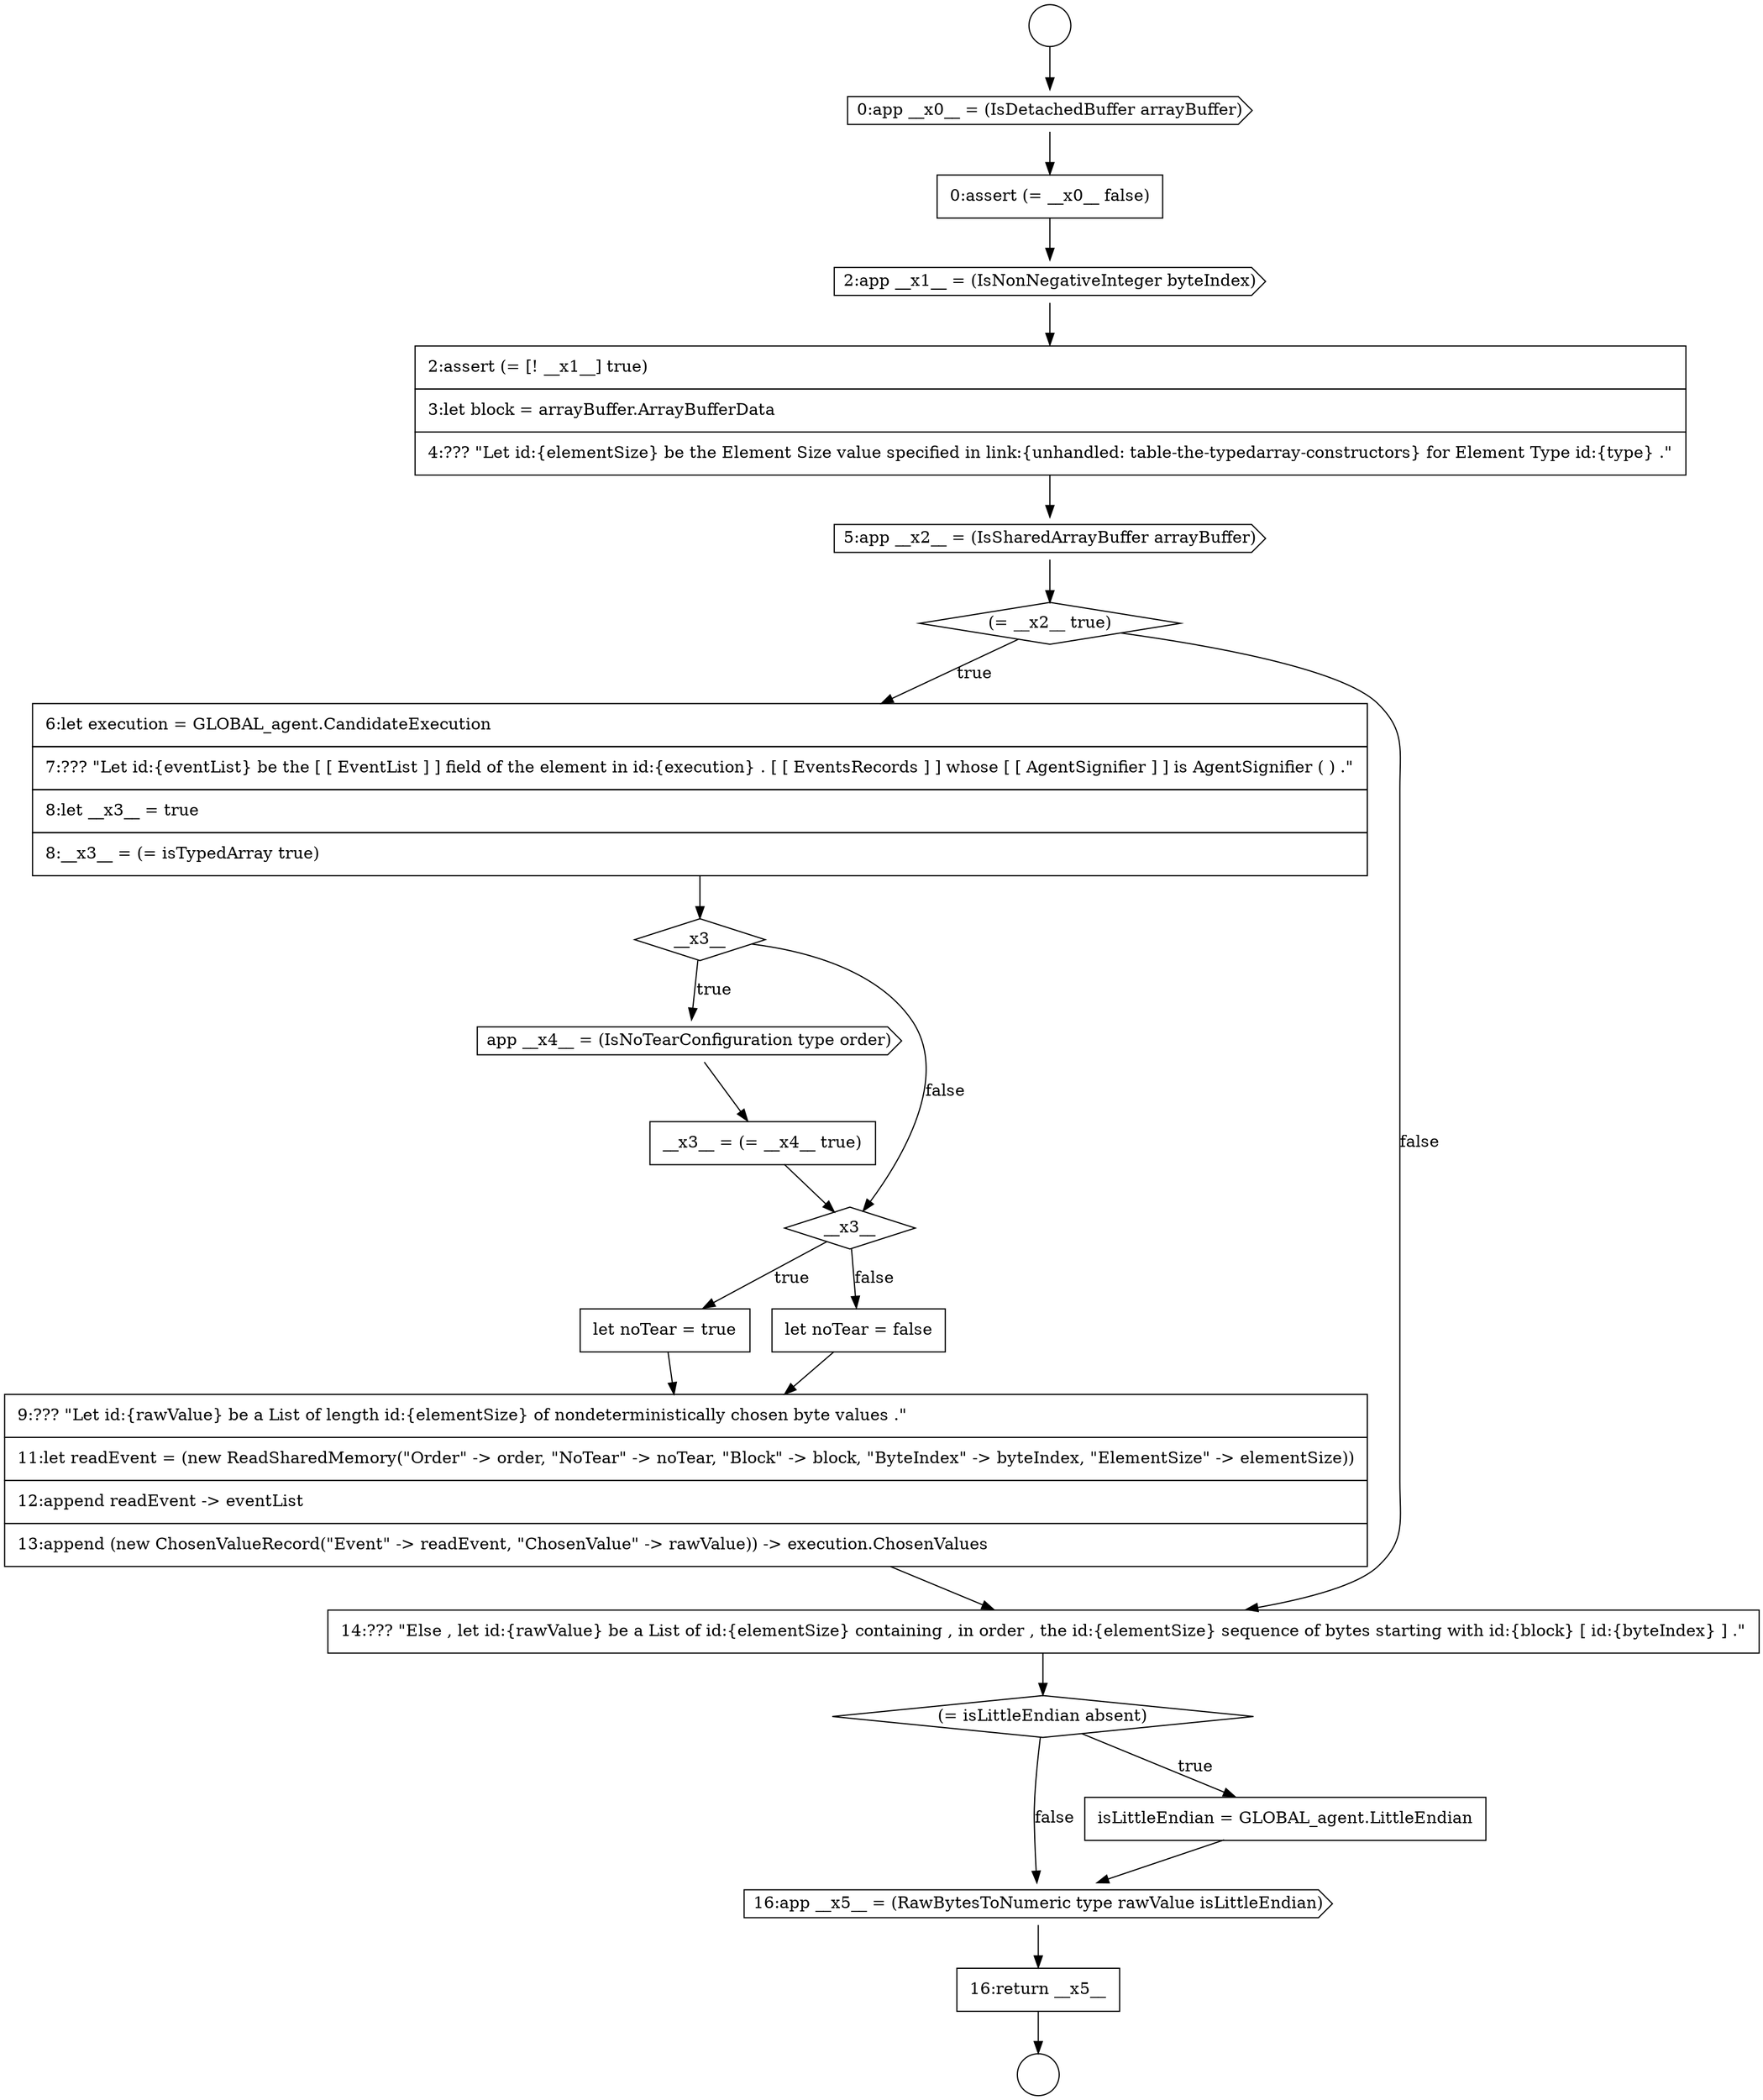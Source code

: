 digraph {
  node17343 [shape=diamond, label=<<font color="black">(= __x2__ true)</font>> color="black" fillcolor="white" style=filled]
  node17339 [shape=none, margin=0, label=<<font color="black">
    <table border="0" cellborder="1" cellspacing="0" cellpadding="10">
      <tr><td align="left">0:assert (= __x0__ false)</td></tr>
    </table>
  </font>> color="black" fillcolor="white" style=filled]
  node17349 [shape=none, margin=0, label=<<font color="black">
    <table border="0" cellborder="1" cellspacing="0" cellpadding="10">
      <tr><td align="left">let noTear = true</td></tr>
    </table>
  </font>> color="black" fillcolor="white" style=filled]
  node17353 [shape=diamond, label=<<font color="black">(= isLittleEndian absent)</font>> color="black" fillcolor="white" style=filled]
  node17346 [shape=cds, label=<<font color="black">app __x4__ = (IsNoTearConfiguration type order)</font>> color="black" fillcolor="white" style=filled]
  node17338 [shape=cds, label=<<font color="black">0:app __x0__ = (IsDetachedBuffer arrayBuffer)</font>> color="black" fillcolor="white" style=filled]
  node17341 [shape=none, margin=0, label=<<font color="black">
    <table border="0" cellborder="1" cellspacing="0" cellpadding="10">
      <tr><td align="left">2:assert (= [! __x1__] true)</td></tr>
      <tr><td align="left">3:let block = arrayBuffer.ArrayBufferData</td></tr>
      <tr><td align="left">4:??? &quot;Let id:{elementSize} be the Element Size value specified in link:{unhandled: table-the-typedarray-constructors} for Element Type id:{type} .&quot;</td></tr>
    </table>
  </font>> color="black" fillcolor="white" style=filled]
  node17344 [shape=none, margin=0, label=<<font color="black">
    <table border="0" cellborder="1" cellspacing="0" cellpadding="10">
      <tr><td align="left">6:let execution = GLOBAL_agent.CandidateExecution</td></tr>
      <tr><td align="left">7:??? &quot;Let id:{eventList} be the [ [ EventList ] ] field of the element in id:{execution} . [ [ EventsRecords ] ] whose [ [ AgentSignifier ] ] is AgentSignifier ( ) .&quot;</td></tr>
      <tr><td align="left">8:let __x3__ = true</td></tr>
      <tr><td align="left">8:__x3__ = (= isTypedArray true)</td></tr>
    </table>
  </font>> color="black" fillcolor="white" style=filled]
  node17351 [shape=none, margin=0, label=<<font color="black">
    <table border="0" cellborder="1" cellspacing="0" cellpadding="10">
      <tr><td align="left">9:??? &quot;Let id:{rawValue} be a List of length id:{elementSize} of nondeterministically chosen byte values .&quot;</td></tr>
      <tr><td align="left">11:let readEvent = (new ReadSharedMemory(&quot;Order&quot; -&gt; order, &quot;NoTear&quot; -&gt; noTear, &quot;Block&quot; -&gt; block, &quot;ByteIndex&quot; -&gt; byteIndex, &quot;ElementSize&quot; -&gt; elementSize))</td></tr>
      <tr><td align="left">12:append readEvent -&gt; eventList</td></tr>
      <tr><td align="left">13:append (new ChosenValueRecord(&quot;Event&quot; -&gt; readEvent, &quot;ChosenValue&quot; -&gt; rawValue)) -&gt; execution.ChosenValues</td></tr>
    </table>
  </font>> color="black" fillcolor="white" style=filled]
  node17352 [shape=none, margin=0, label=<<font color="black">
    <table border="0" cellborder="1" cellspacing="0" cellpadding="10">
      <tr><td align="left">14:??? &quot;Else , let id:{rawValue} be a List of id:{elementSize} containing , in order , the id:{elementSize} sequence of bytes starting with id:{block} [ id:{byteIndex} ] .&quot;</td></tr>
    </table>
  </font>> color="black" fillcolor="white" style=filled]
  node17348 [shape=diamond, label=<<font color="black">__x3__</font>> color="black" fillcolor="white" style=filled]
  node17355 [shape=cds, label=<<font color="black">16:app __x5__ = (RawBytesToNumeric type rawValue isLittleEndian)</font>> color="black" fillcolor="white" style=filled]
  node17340 [shape=cds, label=<<font color="black">2:app __x1__ = (IsNonNegativeInteger byteIndex)</font>> color="black" fillcolor="white" style=filled]
  node17354 [shape=none, margin=0, label=<<font color="black">
    <table border="0" cellborder="1" cellspacing="0" cellpadding="10">
      <tr><td align="left">isLittleEndian = GLOBAL_agent.LittleEndian</td></tr>
    </table>
  </font>> color="black" fillcolor="white" style=filled]
  node17342 [shape=cds, label=<<font color="black">5:app __x2__ = (IsSharedArrayBuffer arrayBuffer)</font>> color="black" fillcolor="white" style=filled]
  node17345 [shape=diamond, label=<<font color="black">__x3__</font>> color="black" fillcolor="white" style=filled]
  node17350 [shape=none, margin=0, label=<<font color="black">
    <table border="0" cellborder="1" cellspacing="0" cellpadding="10">
      <tr><td align="left">let noTear = false</td></tr>
    </table>
  </font>> color="black" fillcolor="white" style=filled]
  node17336 [shape=circle label=" " color="black" fillcolor="white" style=filled]
  node17347 [shape=none, margin=0, label=<<font color="black">
    <table border="0" cellborder="1" cellspacing="0" cellpadding="10">
      <tr><td align="left">__x3__ = (= __x4__ true)</td></tr>
    </table>
  </font>> color="black" fillcolor="white" style=filled]
  node17356 [shape=none, margin=0, label=<<font color="black">
    <table border="0" cellborder="1" cellspacing="0" cellpadding="10">
      <tr><td align="left">16:return __x5__</td></tr>
    </table>
  </font>> color="black" fillcolor="white" style=filled]
  node17337 [shape=circle label=" " color="black" fillcolor="white" style=filled]
  node17346 -> node17347 [ color="black"]
  node17347 -> node17348 [ color="black"]
  node17343 -> node17344 [label=<<font color="black">true</font>> color="black"]
  node17343 -> node17352 [label=<<font color="black">false</font>> color="black"]
  node17352 -> node17353 [ color="black"]
  node17350 -> node17351 [ color="black"]
  node17341 -> node17342 [ color="black"]
  node17348 -> node17349 [label=<<font color="black">true</font>> color="black"]
  node17348 -> node17350 [label=<<font color="black">false</font>> color="black"]
  node17345 -> node17346 [label=<<font color="black">true</font>> color="black"]
  node17345 -> node17348 [label=<<font color="black">false</font>> color="black"]
  node17342 -> node17343 [ color="black"]
  node17339 -> node17340 [ color="black"]
  node17344 -> node17345 [ color="black"]
  node17354 -> node17355 [ color="black"]
  node17351 -> node17352 [ color="black"]
  node17356 -> node17337 [ color="black"]
  node17340 -> node17341 [ color="black"]
  node17336 -> node17338 [ color="black"]
  node17338 -> node17339 [ color="black"]
  node17353 -> node17354 [label=<<font color="black">true</font>> color="black"]
  node17353 -> node17355 [label=<<font color="black">false</font>> color="black"]
  node17349 -> node17351 [ color="black"]
  node17355 -> node17356 [ color="black"]
}
